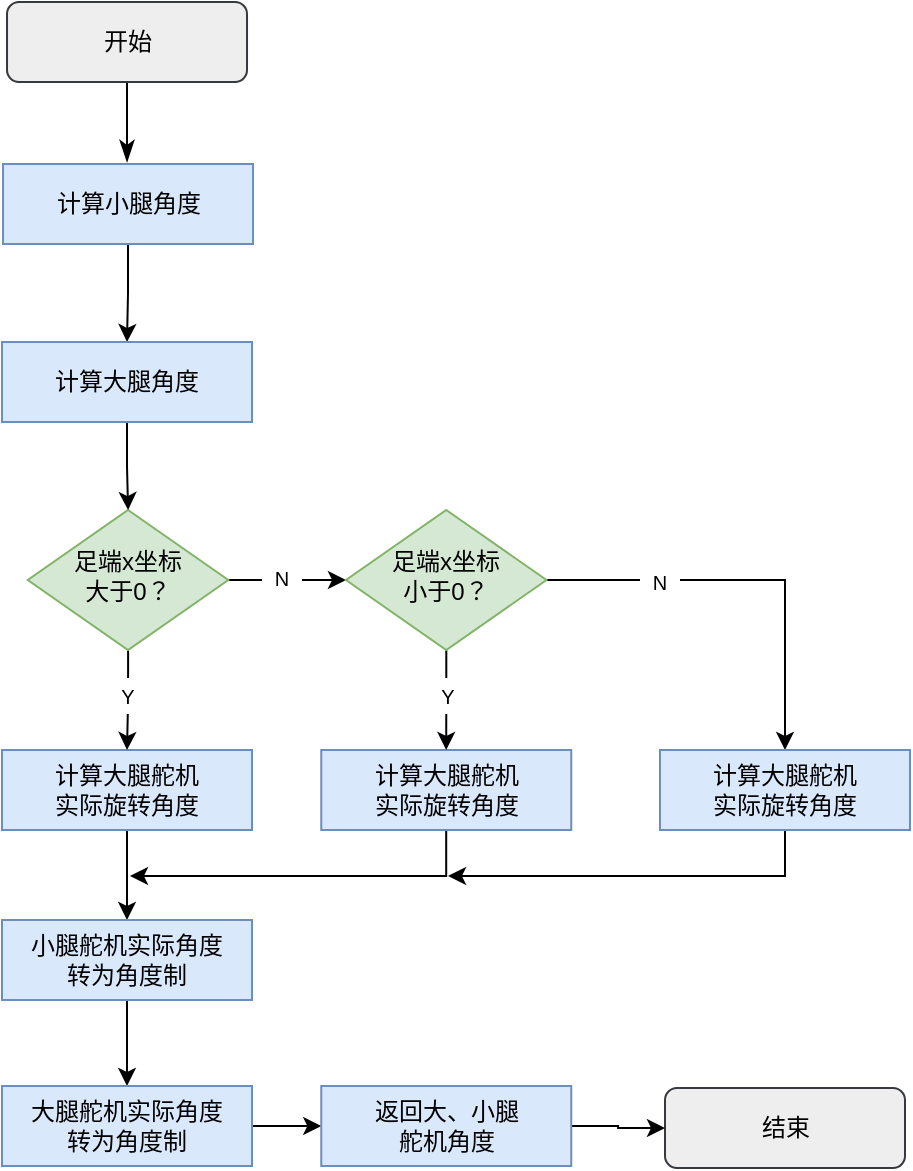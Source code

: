 <mxfile version="22.1.4" type="github">
  <diagram id="C5RBs43oDa-KdzZeNtuy" name="Page-1">
    <mxGraphModel dx="1194" dy="639" grid="1" gridSize="1" guides="1" tooltips="1" connect="1" arrows="1" fold="1" page="1" pageScale="1" pageWidth="827" pageHeight="1169" math="0" shadow="0">
      <root>
        <mxCell id="WIyWlLk6GJQsqaUBKTNV-0" />
        <mxCell id="WIyWlLk6GJQsqaUBKTNV-1" parent="WIyWlLk6GJQsqaUBKTNV-0" />
        <mxCell id="5D_KExEal0bmPr6Oq1MI-0" value="" style="rounded=0;html=1;jettySize=auto;orthogonalLoop=1;fontSize=11;endArrow=classicThin;endFill=1;endSize=8;strokeWidth=1;shadow=0;labelBackgroundColor=none;edgeStyle=orthogonalEdgeStyle;movable=1;resizable=1;rotatable=1;deletable=1;editable=1;locked=0;connectable=1;" edge="1" parent="WIyWlLk6GJQsqaUBKTNV-1" source="5D_KExEal0bmPr6Oq1MI-1">
          <mxGeometry relative="1" as="geometry">
            <mxPoint x="72.51" y="127" as="targetPoint" />
          </mxGeometry>
        </mxCell>
        <mxCell id="5D_KExEal0bmPr6Oq1MI-1" value="开始" style="rounded=1;whiteSpace=wrap;html=1;fontSize=12;glass=0;strokeWidth=1;shadow=0;fillColor=#eeeeee;strokeColor=#36393d;" vertex="1" parent="WIyWlLk6GJQsqaUBKTNV-1">
          <mxGeometry x="12.51" y="47" width="120" height="40" as="geometry" />
        </mxCell>
        <mxCell id="5D_KExEal0bmPr6Oq1MI-17" value="" style="edgeStyle=orthogonalEdgeStyle;rounded=0;orthogonalLoop=1;jettySize=auto;html=1;entryX=0.5;entryY=0;entryDx=0;entryDy=0;" edge="1" parent="WIyWlLk6GJQsqaUBKTNV-1" source="5D_KExEal0bmPr6Oq1MI-18" target="5D_KExEal0bmPr6Oq1MI-29">
          <mxGeometry relative="1" as="geometry">
            <mxPoint x="72" y="512" as="targetPoint" />
          </mxGeometry>
        </mxCell>
        <mxCell id="5D_KExEal0bmPr6Oq1MI-18" value="计算大腿舵机&lt;br&gt;实际旋转角度" style="rounded=0;whiteSpace=wrap;html=1;fillColor=#dae8fc;strokeColor=#6c8ebf;" vertex="1" parent="WIyWlLk6GJQsqaUBKTNV-1">
          <mxGeometry x="10" y="421" width="125" height="40" as="geometry" />
        </mxCell>
        <mxCell id="5D_KExEal0bmPr6Oq1MI-50" value="" style="edgeStyle=orthogonalEdgeStyle;rounded=0;orthogonalLoop=1;jettySize=auto;html=1;" edge="1" parent="WIyWlLk6GJQsqaUBKTNV-1" source="5D_KExEal0bmPr6Oq1MI-22" target="5D_KExEal0bmPr6Oq1MI-18">
          <mxGeometry relative="1" as="geometry" />
        </mxCell>
        <mxCell id="5D_KExEal0bmPr6Oq1MI-58" value="" style="edgeStyle=orthogonalEdgeStyle;rounded=0;orthogonalLoop=1;jettySize=auto;html=1;" edge="1" parent="WIyWlLk6GJQsqaUBKTNV-1" source="5D_KExEal0bmPr6Oq1MI-22">
          <mxGeometry relative="1" as="geometry">
            <mxPoint x="182" y="336" as="targetPoint" />
          </mxGeometry>
        </mxCell>
        <mxCell id="5D_KExEal0bmPr6Oq1MI-22" value="足端x坐标&lt;br&gt;大于0？" style="rhombus;whiteSpace=wrap;html=1;shadow=0;fontFamily=Helvetica;fontSize=12;align=center;strokeWidth=1;spacing=6;spacingTop=-4;fillColor=#d5e8d4;strokeColor=#82b366;" vertex="1" parent="WIyWlLk6GJQsqaUBKTNV-1">
          <mxGeometry x="22.89" y="301" width="100.25" height="70" as="geometry" />
        </mxCell>
        <mxCell id="5D_KExEal0bmPr6Oq1MI-70" value="" style="edgeStyle=orthogonalEdgeStyle;rounded=0;orthogonalLoop=1;jettySize=auto;html=1;" edge="1" parent="WIyWlLk6GJQsqaUBKTNV-1" source="5D_KExEal0bmPr6Oq1MI-29" target="5D_KExEal0bmPr6Oq1MI-68">
          <mxGeometry relative="1" as="geometry" />
        </mxCell>
        <mxCell id="5D_KExEal0bmPr6Oq1MI-29" value="小腿舵机实际角度&lt;br&gt;转为角度制" style="rounded=0;whiteSpace=wrap;html=1;fillColor=#dae8fc;strokeColor=#6c8ebf;" vertex="1" parent="WIyWlLk6GJQsqaUBKTNV-1">
          <mxGeometry x="10" y="506" width="125" height="40" as="geometry" />
        </mxCell>
        <mxCell id="5D_KExEal0bmPr6Oq1MI-30" value="结束" style="rounded=1;whiteSpace=wrap;html=1;fontSize=12;glass=0;strokeWidth=1;shadow=0;fillColor=#eeeeee;strokeColor=#36393d;" vertex="1" parent="WIyWlLk6GJQsqaUBKTNV-1">
          <mxGeometry x="341.5" y="590" width="120" height="40" as="geometry" />
        </mxCell>
        <mxCell id="5D_KExEal0bmPr6Oq1MI-46" value="" style="edgeStyle=orthogonalEdgeStyle;rounded=0;orthogonalLoop=1;jettySize=auto;html=1;" edge="1" parent="WIyWlLk6GJQsqaUBKTNV-1" source="5D_KExEal0bmPr6Oq1MI-44" target="5D_KExEal0bmPr6Oq1MI-45">
          <mxGeometry relative="1" as="geometry" />
        </mxCell>
        <mxCell id="5D_KExEal0bmPr6Oq1MI-44" value="计算小腿角度" style="rounded=0;whiteSpace=wrap;html=1;fillColor=#dae8fc;strokeColor=#6c8ebf;" vertex="1" parent="WIyWlLk6GJQsqaUBKTNV-1">
          <mxGeometry x="10.51" y="128" width="125" height="40" as="geometry" />
        </mxCell>
        <mxCell id="5D_KExEal0bmPr6Oq1MI-49" value="" style="edgeStyle=orthogonalEdgeStyle;rounded=0;orthogonalLoop=1;jettySize=auto;html=1;" edge="1" parent="WIyWlLk6GJQsqaUBKTNV-1" source="5D_KExEal0bmPr6Oq1MI-45" target="5D_KExEal0bmPr6Oq1MI-22">
          <mxGeometry relative="1" as="geometry" />
        </mxCell>
        <mxCell id="5D_KExEal0bmPr6Oq1MI-45" value="计算大腿角度" style="rounded=0;whiteSpace=wrap;html=1;fillColor=#dae8fc;strokeColor=#6c8ebf;" vertex="1" parent="WIyWlLk6GJQsqaUBKTNV-1">
          <mxGeometry x="10.01" y="217" width="125" height="40" as="geometry" />
        </mxCell>
        <mxCell id="5D_KExEal0bmPr6Oq1MI-53" value="&lt;font style=&quot;font-size: 10px;&quot;&gt;Y&lt;/font&gt;" style="text;html=1;strokeColor=none;fillColor=default;align=center;verticalAlign=middle;whiteSpace=wrap;rounded=0;" vertex="1" parent="WIyWlLk6GJQsqaUBKTNV-1">
          <mxGeometry x="63" y="385" width="20" height="18" as="geometry" />
        </mxCell>
        <mxCell id="5D_KExEal0bmPr6Oq1MI-59" value="&lt;font style=&quot;font-size: 10px;&quot;&gt;N&lt;/font&gt;" style="text;html=1;strokeColor=none;fillColor=default;align=center;verticalAlign=middle;whiteSpace=wrap;rounded=0;" vertex="1" parent="WIyWlLk6GJQsqaUBKTNV-1">
          <mxGeometry x="140" y="326" width="20" height="18" as="geometry" />
        </mxCell>
        <mxCell id="5D_KExEal0bmPr6Oq1MI-74" value="" style="edgeStyle=orthogonalEdgeStyle;rounded=0;orthogonalLoop=1;jettySize=auto;html=1;" edge="1" parent="WIyWlLk6GJQsqaUBKTNV-1" source="5D_KExEal0bmPr6Oq1MI-60">
          <mxGeometry relative="1" as="geometry">
            <mxPoint x="74" y="484" as="targetPoint" />
            <Array as="points">
              <mxPoint x="232" y="484" />
              <mxPoint x="112" y="484" />
            </Array>
          </mxGeometry>
        </mxCell>
        <mxCell id="5D_KExEal0bmPr6Oq1MI-60" value="计算大腿舵机&lt;br&gt;实际旋转角度" style="rounded=0;whiteSpace=wrap;html=1;fillColor=#dae8fc;strokeColor=#6c8ebf;" vertex="1" parent="WIyWlLk6GJQsqaUBKTNV-1">
          <mxGeometry x="169.63" y="421" width="125" height="40" as="geometry" />
        </mxCell>
        <mxCell id="5D_KExEal0bmPr6Oq1MI-62" value="" style="edgeStyle=orthogonalEdgeStyle;rounded=0;orthogonalLoop=1;jettySize=auto;html=1;" edge="1" parent="WIyWlLk6GJQsqaUBKTNV-1" source="5D_KExEal0bmPr6Oq1MI-61" target="5D_KExEal0bmPr6Oq1MI-60">
          <mxGeometry relative="1" as="geometry" />
        </mxCell>
        <mxCell id="5D_KExEal0bmPr6Oq1MI-66" value="" style="edgeStyle=orthogonalEdgeStyle;rounded=0;orthogonalLoop=1;jettySize=auto;html=1;entryX=0.5;entryY=0;entryDx=0;entryDy=0;" edge="1" parent="WIyWlLk6GJQsqaUBKTNV-1" source="5D_KExEal0bmPr6Oq1MI-61" target="5D_KExEal0bmPr6Oq1MI-64">
          <mxGeometry relative="1" as="geometry">
            <mxPoint x="412.375" y="336" as="targetPoint" />
          </mxGeometry>
        </mxCell>
        <mxCell id="5D_KExEal0bmPr6Oq1MI-61" value="足端x坐标&lt;br&gt;小于0？" style="rhombus;whiteSpace=wrap;html=1;shadow=0;fontFamily=Helvetica;fontSize=12;align=center;strokeWidth=1;spacing=6;spacingTop=-4;fillColor=#d5e8d4;strokeColor=#82b366;" vertex="1" parent="WIyWlLk6GJQsqaUBKTNV-1">
          <mxGeometry x="182" y="301" width="100.25" height="70" as="geometry" />
        </mxCell>
        <mxCell id="5D_KExEal0bmPr6Oq1MI-63" value="&lt;font style=&quot;font-size: 10px;&quot;&gt;Y&lt;/font&gt;" style="text;html=1;strokeColor=none;fillColor=default;align=center;verticalAlign=middle;whiteSpace=wrap;rounded=0;" vertex="1" parent="WIyWlLk6GJQsqaUBKTNV-1">
          <mxGeometry x="223" y="385" width="20" height="18" as="geometry" />
        </mxCell>
        <mxCell id="5D_KExEal0bmPr6Oq1MI-76" value="" style="edgeStyle=orthogonalEdgeStyle;rounded=0;orthogonalLoop=1;jettySize=auto;html=1;" edge="1" parent="WIyWlLk6GJQsqaUBKTNV-1" source="5D_KExEal0bmPr6Oq1MI-64">
          <mxGeometry relative="1" as="geometry">
            <mxPoint x="233" y="484" as="targetPoint" />
            <Array as="points">
              <mxPoint x="402" y="484" />
            </Array>
          </mxGeometry>
        </mxCell>
        <mxCell id="5D_KExEal0bmPr6Oq1MI-64" value="计算大腿舵机&lt;br&gt;实际旋转角度" style="rounded=0;whiteSpace=wrap;html=1;fillColor=#dae8fc;strokeColor=#6c8ebf;" vertex="1" parent="WIyWlLk6GJQsqaUBKTNV-1">
          <mxGeometry x="339" y="421" width="125" height="40" as="geometry" />
        </mxCell>
        <mxCell id="5D_KExEal0bmPr6Oq1MI-67" value="&lt;font style=&quot;font-size: 10px;&quot;&gt;N&lt;/font&gt;" style="text;html=1;strokeColor=none;fillColor=default;align=center;verticalAlign=middle;whiteSpace=wrap;rounded=0;" vertex="1" parent="WIyWlLk6GJQsqaUBKTNV-1">
          <mxGeometry x="329" y="328" width="20" height="18" as="geometry" />
        </mxCell>
        <mxCell id="5D_KExEal0bmPr6Oq1MI-71" value="" style="edgeStyle=orthogonalEdgeStyle;rounded=0;orthogonalLoop=1;jettySize=auto;html=1;" edge="1" parent="WIyWlLk6GJQsqaUBKTNV-1" source="5D_KExEal0bmPr6Oq1MI-68" target="5D_KExEal0bmPr6Oq1MI-69">
          <mxGeometry relative="1" as="geometry" />
        </mxCell>
        <mxCell id="5D_KExEal0bmPr6Oq1MI-68" value="大腿舵机实际角度&lt;br&gt;转为角度制" style="rounded=0;whiteSpace=wrap;html=1;fillColor=#dae8fc;strokeColor=#6c8ebf;" vertex="1" parent="WIyWlLk6GJQsqaUBKTNV-1">
          <mxGeometry x="10" y="589" width="125" height="40" as="geometry" />
        </mxCell>
        <mxCell id="5D_KExEal0bmPr6Oq1MI-72" value="" style="edgeStyle=orthogonalEdgeStyle;rounded=0;orthogonalLoop=1;jettySize=auto;html=1;" edge="1" parent="WIyWlLk6GJQsqaUBKTNV-1" source="5D_KExEal0bmPr6Oq1MI-69" target="5D_KExEal0bmPr6Oq1MI-30">
          <mxGeometry relative="1" as="geometry" />
        </mxCell>
        <mxCell id="5D_KExEal0bmPr6Oq1MI-69" value="返回大、小腿&lt;br&gt;舵机角度" style="rounded=0;whiteSpace=wrap;html=1;fillColor=#dae8fc;strokeColor=#6c8ebf;" vertex="1" parent="WIyWlLk6GJQsqaUBKTNV-1">
          <mxGeometry x="169.63" y="589" width="125" height="40" as="geometry" />
        </mxCell>
      </root>
    </mxGraphModel>
  </diagram>
</mxfile>
